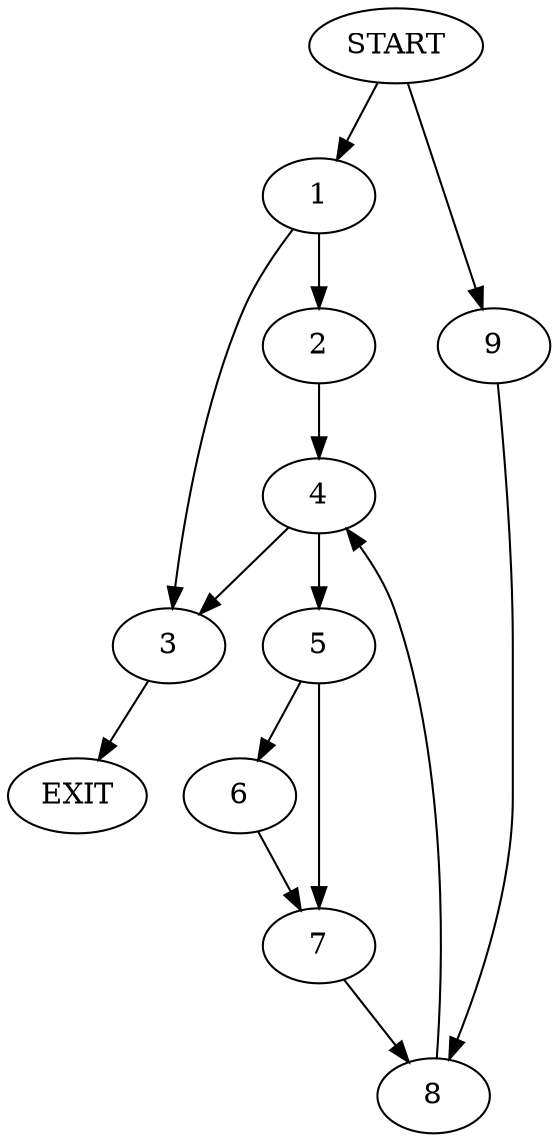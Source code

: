 digraph {
0 [label="START"]
10 [label="EXIT"]
0 -> 1
1 -> 2
1 -> 3
2 -> 4
3 -> 10
4 -> 5
4 -> 3
5 -> 6
5 -> 7
6 -> 7
7 -> 8
8 -> 4
0 -> 9
9 -> 8
}
